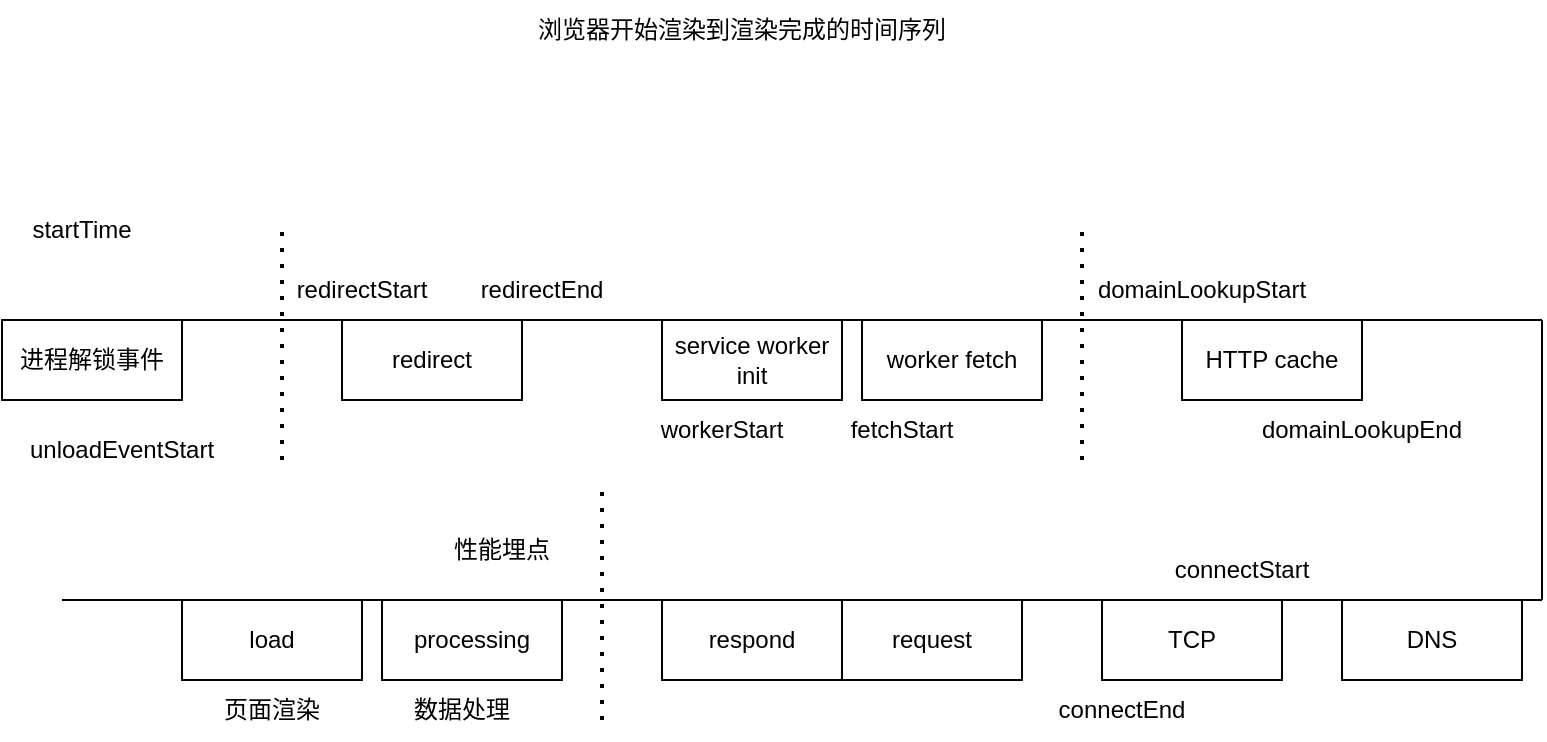 <mxfile version="19.0.3" type="device"><diagram id="_Hy1E0eRvgvIyWEJL3Z0" name="第 1 页"><mxGraphModel dx="782" dy="539" grid="1" gridSize="10" guides="1" tooltips="1" connect="1" arrows="1" fold="1" page="1" pageScale="1" pageWidth="827" pageHeight="1169" math="0" shadow="0"><root><mxCell id="0"/><mxCell id="1" parent="0"/><mxCell id="p93MYd-bpHtDHZdhOJTe-1" value="" style="endArrow=none;html=1;rounded=0;" edge="1" parent="1"><mxGeometry width="50" height="50" relative="1" as="geometry"><mxPoint y="160" as="sourcePoint"/><mxPoint x="770" y="160" as="targetPoint"/></mxGeometry></mxCell><mxCell id="p93MYd-bpHtDHZdhOJTe-2" value="进程解锁事件" style="rounded=0;whiteSpace=wrap;html=1;" vertex="1" parent="1"><mxGeometry y="160" width="90" height="40" as="geometry"/></mxCell><mxCell id="p93MYd-bpHtDHZdhOJTe-3" value="浏览器开始渲染到渲染完成的时间序列" style="text;html=1;strokeColor=none;fillColor=none;align=center;verticalAlign=middle;whiteSpace=wrap;rounded=0;" vertex="1" parent="1"><mxGeometry x="260" width="220" height="30" as="geometry"/></mxCell><mxCell id="p93MYd-bpHtDHZdhOJTe-4" value="startTime" style="text;html=1;strokeColor=none;fillColor=none;align=center;verticalAlign=middle;whiteSpace=wrap;rounded=0;" vertex="1" parent="1"><mxGeometry x="10" y="100" width="60" height="30" as="geometry"/></mxCell><mxCell id="p93MYd-bpHtDHZdhOJTe-5" value="unloadEventStart&lt;br&gt;" style="text;html=1;strokeColor=none;fillColor=none;align=center;verticalAlign=middle;whiteSpace=wrap;rounded=0;" vertex="1" parent="1"><mxGeometry x="10" y="210" width="100" height="30" as="geometry"/></mxCell><mxCell id="p93MYd-bpHtDHZdhOJTe-6" value="" style="endArrow=none;dashed=1;html=1;dashPattern=1 3;strokeWidth=2;rounded=0;" edge="1" parent="1"><mxGeometry width="50" height="50" relative="1" as="geometry"><mxPoint x="140" y="230" as="sourcePoint"/><mxPoint x="140" y="110" as="targetPoint"/></mxGeometry></mxCell><mxCell id="p93MYd-bpHtDHZdhOJTe-9" value="redirect" style="rounded=0;whiteSpace=wrap;html=1;" vertex="1" parent="1"><mxGeometry x="170" y="160" width="90" height="40" as="geometry"/></mxCell><mxCell id="p93MYd-bpHtDHZdhOJTe-12" value="redirectStart&lt;br&gt;" style="text;html=1;strokeColor=none;fillColor=none;align=center;verticalAlign=middle;whiteSpace=wrap;rounded=0;" vertex="1" parent="1"><mxGeometry x="140" y="130" width="80" height="30" as="geometry"/></mxCell><mxCell id="p93MYd-bpHtDHZdhOJTe-13" value="redirectEnd" style="text;html=1;strokeColor=none;fillColor=none;align=center;verticalAlign=middle;whiteSpace=wrap;rounded=0;" vertex="1" parent="1"><mxGeometry x="230" y="130" width="80" height="30" as="geometry"/></mxCell><mxCell id="p93MYd-bpHtDHZdhOJTe-14" value="service worker init" style="rounded=0;whiteSpace=wrap;html=1;" vertex="1" parent="1"><mxGeometry x="330" y="160" width="90" height="40" as="geometry"/></mxCell><mxCell id="p93MYd-bpHtDHZdhOJTe-15" value="worker fetch" style="rounded=0;whiteSpace=wrap;html=1;" vertex="1" parent="1"><mxGeometry x="430" y="160" width="90" height="40" as="geometry"/></mxCell><mxCell id="p93MYd-bpHtDHZdhOJTe-16" value="workerStart" style="text;html=1;strokeColor=none;fillColor=none;align=center;verticalAlign=middle;whiteSpace=wrap;rounded=0;" vertex="1" parent="1"><mxGeometry x="320" y="200" width="80" height="30" as="geometry"/></mxCell><mxCell id="p93MYd-bpHtDHZdhOJTe-17" value="fetchStart" style="text;html=1;strokeColor=none;fillColor=none;align=center;verticalAlign=middle;whiteSpace=wrap;rounded=0;" vertex="1" parent="1"><mxGeometry x="410" y="200" width="80" height="30" as="geometry"/></mxCell><mxCell id="p93MYd-bpHtDHZdhOJTe-18" value="" style="endArrow=none;dashed=1;html=1;dashPattern=1 3;strokeWidth=2;rounded=0;" edge="1" parent="1"><mxGeometry width="50" height="50" relative="1" as="geometry"><mxPoint x="540" y="230" as="sourcePoint"/><mxPoint x="540" y="110" as="targetPoint"/></mxGeometry></mxCell><mxCell id="p93MYd-bpHtDHZdhOJTe-19" value="HTTP cache" style="rounded=0;whiteSpace=wrap;html=1;" vertex="1" parent="1"><mxGeometry x="590" y="160" width="90" height="40" as="geometry"/></mxCell><mxCell id="p93MYd-bpHtDHZdhOJTe-20" value="domainLookupStart" style="text;html=1;strokeColor=none;fillColor=none;align=center;verticalAlign=middle;whiteSpace=wrap;rounded=0;" vertex="1" parent="1"><mxGeometry x="540" y="130" width="120" height="30" as="geometry"/></mxCell><mxCell id="p93MYd-bpHtDHZdhOJTe-21" value="domainLookupEnd&lt;br&gt;" style="text;html=1;strokeColor=none;fillColor=none;align=center;verticalAlign=middle;whiteSpace=wrap;rounded=0;" vertex="1" parent="1"><mxGeometry x="620" y="200" width="120" height="30" as="geometry"/></mxCell><mxCell id="p93MYd-bpHtDHZdhOJTe-23" value="" style="endArrow=none;html=1;rounded=0;" edge="1" parent="1"><mxGeometry width="50" height="50" relative="1" as="geometry"><mxPoint x="770" y="300" as="sourcePoint"/><mxPoint x="770" y="160" as="targetPoint"/></mxGeometry></mxCell><mxCell id="p93MYd-bpHtDHZdhOJTe-24" value="" style="endArrow=none;html=1;rounded=0;" edge="1" parent="1"><mxGeometry width="50" height="50" relative="1" as="geometry"><mxPoint x="30" y="300" as="sourcePoint"/><mxPoint x="770" y="300" as="targetPoint"/></mxGeometry></mxCell><mxCell id="p93MYd-bpHtDHZdhOJTe-25" value="DNS" style="rounded=0;whiteSpace=wrap;html=1;" vertex="1" parent="1"><mxGeometry x="670" y="300" width="90" height="40" as="geometry"/></mxCell><mxCell id="p93MYd-bpHtDHZdhOJTe-26" value="TCP" style="rounded=0;whiteSpace=wrap;html=1;" vertex="1" parent="1"><mxGeometry x="550" y="300" width="90" height="40" as="geometry"/></mxCell><mxCell id="p93MYd-bpHtDHZdhOJTe-27" value="connectStart" style="text;html=1;strokeColor=none;fillColor=none;align=center;verticalAlign=middle;whiteSpace=wrap;rounded=0;" vertex="1" parent="1"><mxGeometry x="580" y="270" width="80" height="30" as="geometry"/></mxCell><mxCell id="p93MYd-bpHtDHZdhOJTe-28" value="connectEnd" style="text;html=1;strokeColor=none;fillColor=none;align=center;verticalAlign=middle;whiteSpace=wrap;rounded=0;" vertex="1" parent="1"><mxGeometry x="520" y="340" width="80" height="30" as="geometry"/></mxCell><mxCell id="p93MYd-bpHtDHZdhOJTe-29" value="request" style="rounded=0;whiteSpace=wrap;html=1;" vertex="1" parent="1"><mxGeometry x="420" y="300" width="90" height="40" as="geometry"/></mxCell><mxCell id="p93MYd-bpHtDHZdhOJTe-30" value="respond" style="rounded=0;whiteSpace=wrap;html=1;" vertex="1" parent="1"><mxGeometry x="330" y="300" width="90" height="40" as="geometry"/></mxCell><mxCell id="p93MYd-bpHtDHZdhOJTe-31" value="processing" style="rounded=0;whiteSpace=wrap;html=1;" vertex="1" parent="1"><mxGeometry x="190" y="300" width="90" height="40" as="geometry"/></mxCell><mxCell id="p93MYd-bpHtDHZdhOJTe-32" value="load" style="rounded=0;whiteSpace=wrap;html=1;" vertex="1" parent="1"><mxGeometry x="90" y="300" width="90" height="40" as="geometry"/></mxCell><mxCell id="p93MYd-bpHtDHZdhOJTe-33" value="数据处理" style="text;html=1;strokeColor=none;fillColor=none;align=center;verticalAlign=middle;whiteSpace=wrap;rounded=0;" vertex="1" parent="1"><mxGeometry x="200" y="340" width="60" height="30" as="geometry"/></mxCell><mxCell id="p93MYd-bpHtDHZdhOJTe-34" value="页面渲染" style="text;html=1;strokeColor=none;fillColor=none;align=center;verticalAlign=middle;whiteSpace=wrap;rounded=0;" vertex="1" parent="1"><mxGeometry x="95" y="340" width="80" height="30" as="geometry"/></mxCell><mxCell id="p93MYd-bpHtDHZdhOJTe-35" value="" style="endArrow=none;dashed=1;html=1;dashPattern=1 3;strokeWidth=2;rounded=0;" edge="1" parent="1"><mxGeometry width="50" height="50" relative="1" as="geometry"><mxPoint x="300" y="360" as="sourcePoint"/><mxPoint x="300" y="240" as="targetPoint"/></mxGeometry></mxCell><mxCell id="p93MYd-bpHtDHZdhOJTe-37" value="性能埋点" style="text;html=1;strokeColor=none;fillColor=none;align=center;verticalAlign=middle;whiteSpace=wrap;rounded=0;" vertex="1" parent="1"><mxGeometry x="210" y="260" width="80" height="30" as="geometry"/></mxCell></root></mxGraphModel></diagram></mxfile>